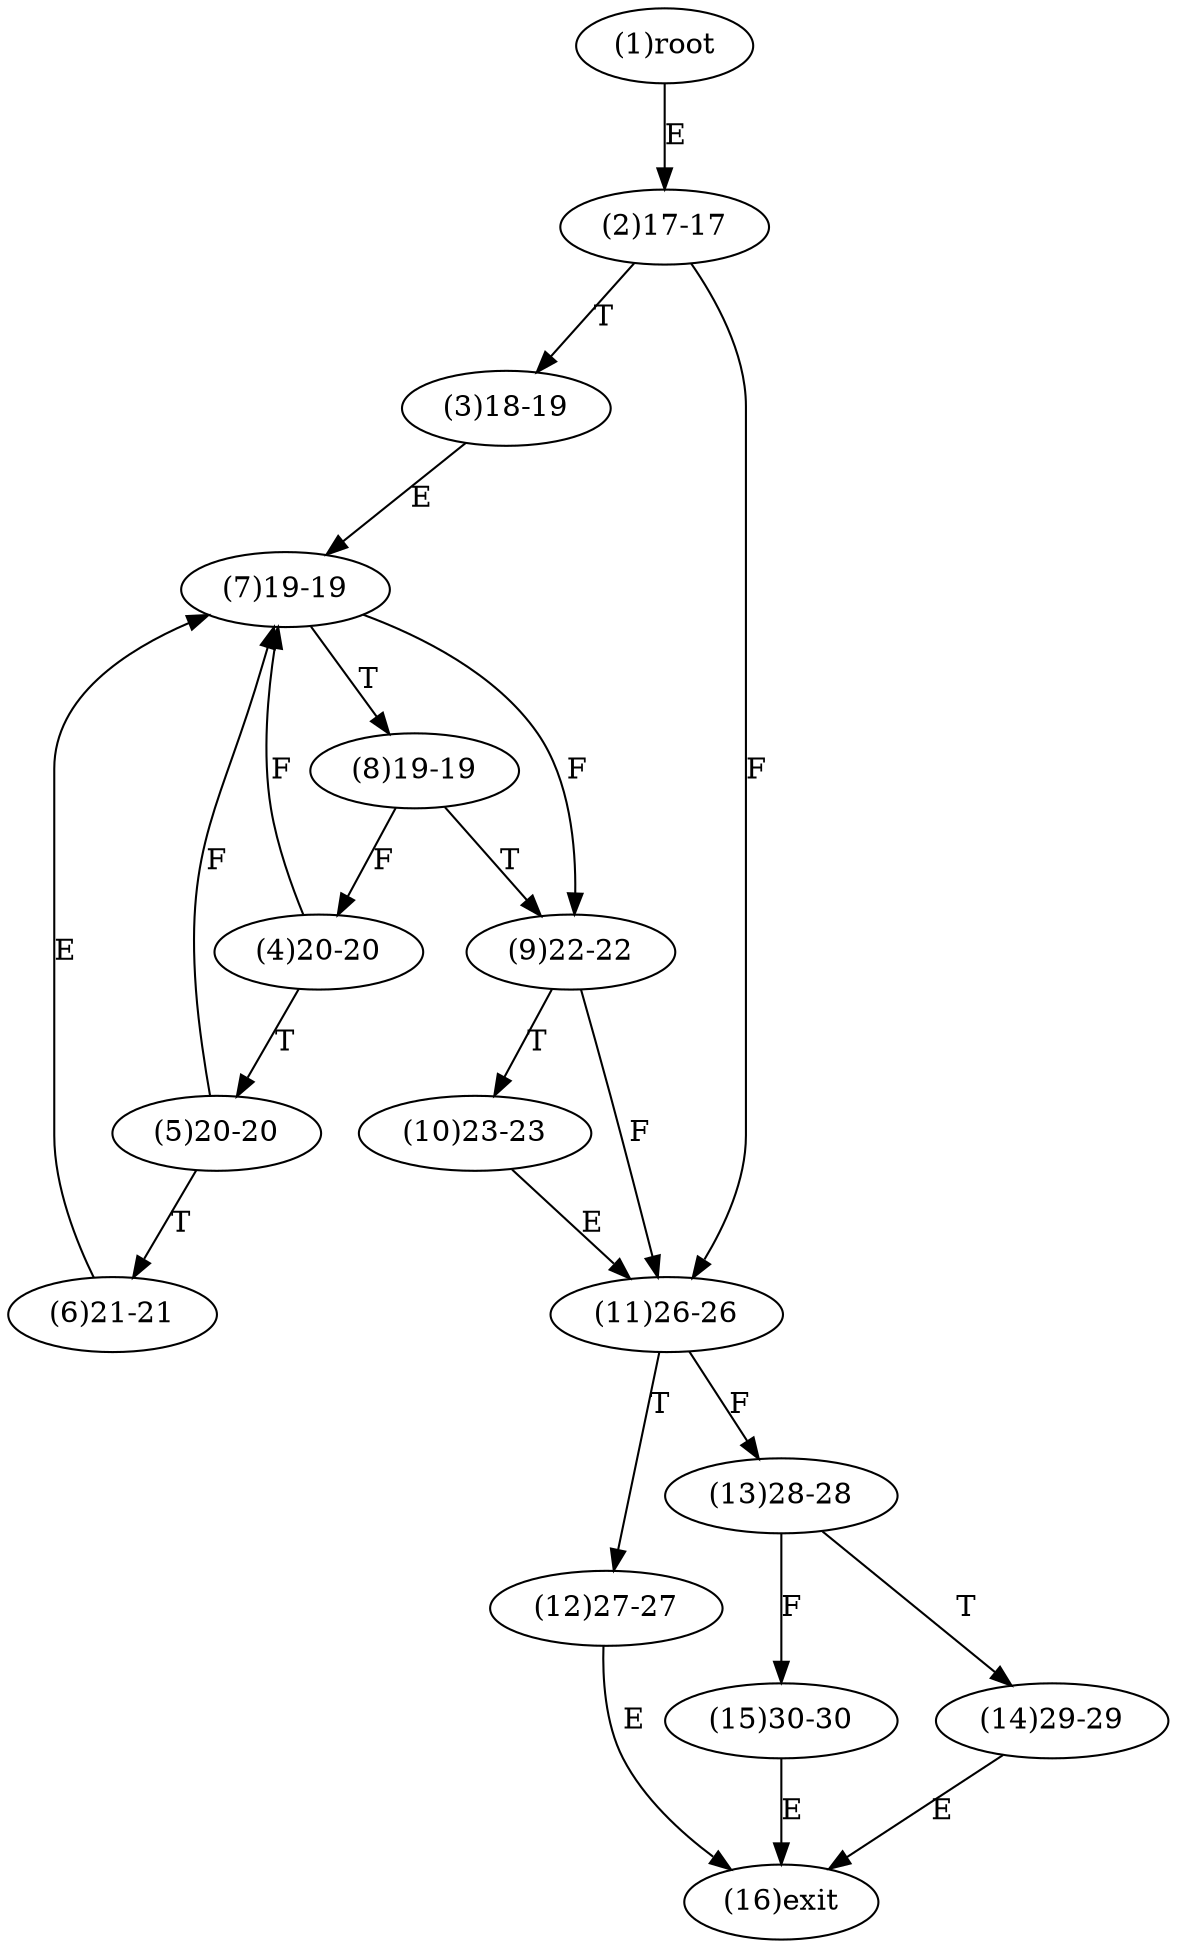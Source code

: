 digraph "" { 
1[ label="(1)root"];
2[ label="(2)17-17"];
3[ label="(3)18-19"];
4[ label="(4)20-20"];
5[ label="(5)20-20"];
6[ label="(6)21-21"];
7[ label="(7)19-19"];
8[ label="(8)19-19"];
9[ label="(9)22-22"];
10[ label="(10)23-23"];
11[ label="(11)26-26"];
12[ label="(12)27-27"];
13[ label="(13)28-28"];
14[ label="(14)29-29"];
15[ label="(15)30-30"];
16[ label="(16)exit"];
1->2[ label="E"];
2->11[ label="F"];
2->3[ label="T"];
3->7[ label="E"];
4->7[ label="F"];
4->5[ label="T"];
5->7[ label="F"];
5->6[ label="T"];
6->7[ label="E"];
7->9[ label="F"];
7->8[ label="T"];
8->4[ label="F"];
8->9[ label="T"];
9->11[ label="F"];
9->10[ label="T"];
10->11[ label="E"];
11->13[ label="F"];
11->12[ label="T"];
12->16[ label="E"];
13->15[ label="F"];
13->14[ label="T"];
14->16[ label="E"];
15->16[ label="E"];
}